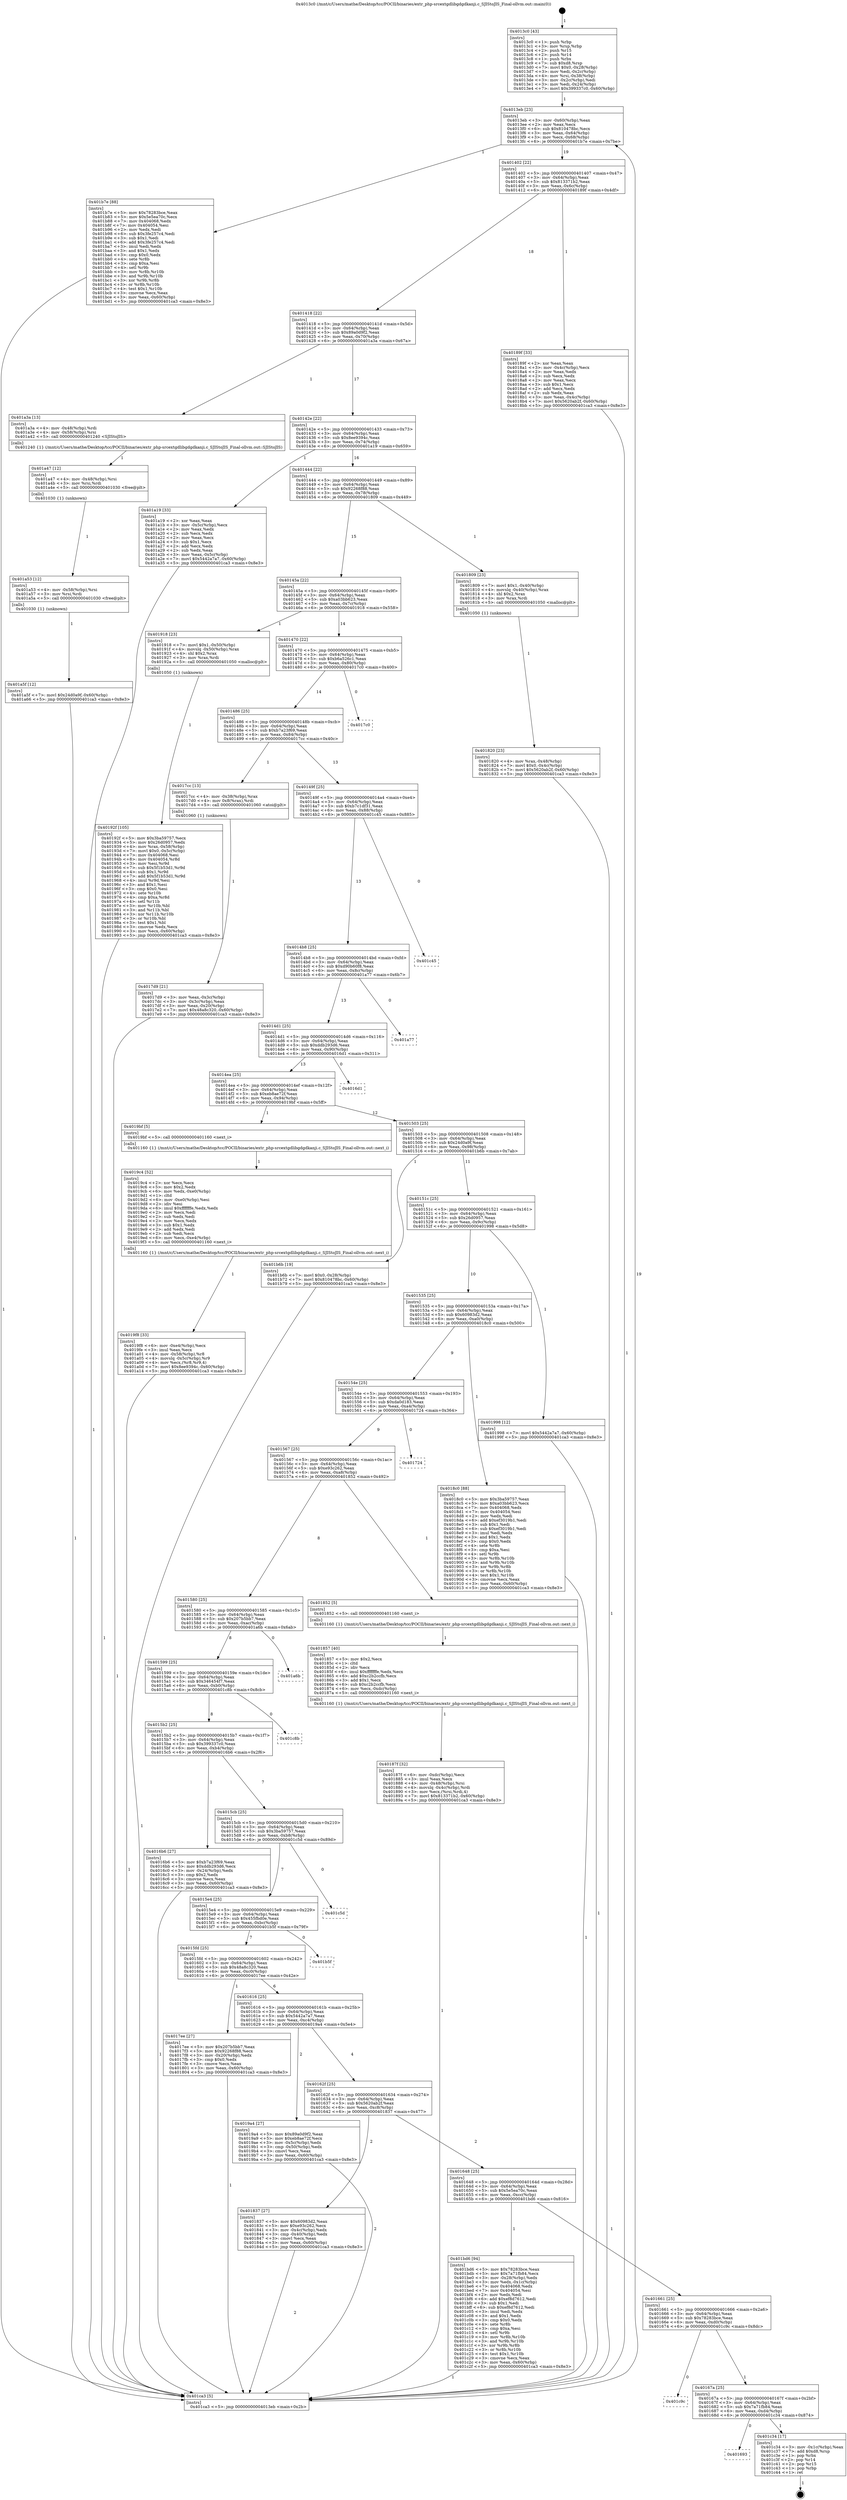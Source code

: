 digraph "0x4013c0" {
  label = "0x4013c0 (/mnt/c/Users/mathe/Desktop/tcc/POCII/binaries/extr_php-srcextgdlibgdgdkanji.c_SJIStoJIS_Final-ollvm.out::main(0))"
  labelloc = "t"
  node[shape=record]

  Entry [label="",width=0.3,height=0.3,shape=circle,fillcolor=black,style=filled]
  "0x4013eb" [label="{
     0x4013eb [23]\l
     | [instrs]\l
     &nbsp;&nbsp;0x4013eb \<+3\>: mov -0x60(%rbp),%eax\l
     &nbsp;&nbsp;0x4013ee \<+2\>: mov %eax,%ecx\l
     &nbsp;&nbsp;0x4013f0 \<+6\>: sub $0x810478bc,%ecx\l
     &nbsp;&nbsp;0x4013f6 \<+3\>: mov %eax,-0x64(%rbp)\l
     &nbsp;&nbsp;0x4013f9 \<+3\>: mov %ecx,-0x68(%rbp)\l
     &nbsp;&nbsp;0x4013fc \<+6\>: je 0000000000401b7e \<main+0x7be\>\l
  }"]
  "0x401b7e" [label="{
     0x401b7e [88]\l
     | [instrs]\l
     &nbsp;&nbsp;0x401b7e \<+5\>: mov $0x78283bce,%eax\l
     &nbsp;&nbsp;0x401b83 \<+5\>: mov $0x5e5ea70c,%ecx\l
     &nbsp;&nbsp;0x401b88 \<+7\>: mov 0x404068,%edx\l
     &nbsp;&nbsp;0x401b8f \<+7\>: mov 0x404054,%esi\l
     &nbsp;&nbsp;0x401b96 \<+2\>: mov %edx,%edi\l
     &nbsp;&nbsp;0x401b98 \<+6\>: sub $0x3fe257c4,%edi\l
     &nbsp;&nbsp;0x401b9e \<+3\>: sub $0x1,%edi\l
     &nbsp;&nbsp;0x401ba1 \<+6\>: add $0x3fe257c4,%edi\l
     &nbsp;&nbsp;0x401ba7 \<+3\>: imul %edi,%edx\l
     &nbsp;&nbsp;0x401baa \<+3\>: and $0x1,%edx\l
     &nbsp;&nbsp;0x401bad \<+3\>: cmp $0x0,%edx\l
     &nbsp;&nbsp;0x401bb0 \<+4\>: sete %r8b\l
     &nbsp;&nbsp;0x401bb4 \<+3\>: cmp $0xa,%esi\l
     &nbsp;&nbsp;0x401bb7 \<+4\>: setl %r9b\l
     &nbsp;&nbsp;0x401bbb \<+3\>: mov %r8b,%r10b\l
     &nbsp;&nbsp;0x401bbe \<+3\>: and %r9b,%r10b\l
     &nbsp;&nbsp;0x401bc1 \<+3\>: xor %r9b,%r8b\l
     &nbsp;&nbsp;0x401bc4 \<+3\>: or %r8b,%r10b\l
     &nbsp;&nbsp;0x401bc7 \<+4\>: test $0x1,%r10b\l
     &nbsp;&nbsp;0x401bcb \<+3\>: cmovne %ecx,%eax\l
     &nbsp;&nbsp;0x401bce \<+3\>: mov %eax,-0x60(%rbp)\l
     &nbsp;&nbsp;0x401bd1 \<+5\>: jmp 0000000000401ca3 \<main+0x8e3\>\l
  }"]
  "0x401402" [label="{
     0x401402 [22]\l
     | [instrs]\l
     &nbsp;&nbsp;0x401402 \<+5\>: jmp 0000000000401407 \<main+0x47\>\l
     &nbsp;&nbsp;0x401407 \<+3\>: mov -0x64(%rbp),%eax\l
     &nbsp;&nbsp;0x40140a \<+5\>: sub $0x813371b2,%eax\l
     &nbsp;&nbsp;0x40140f \<+3\>: mov %eax,-0x6c(%rbp)\l
     &nbsp;&nbsp;0x401412 \<+6\>: je 000000000040189f \<main+0x4df\>\l
  }"]
  Exit [label="",width=0.3,height=0.3,shape=circle,fillcolor=black,style=filled,peripheries=2]
  "0x40189f" [label="{
     0x40189f [33]\l
     | [instrs]\l
     &nbsp;&nbsp;0x40189f \<+2\>: xor %eax,%eax\l
     &nbsp;&nbsp;0x4018a1 \<+3\>: mov -0x4c(%rbp),%ecx\l
     &nbsp;&nbsp;0x4018a4 \<+2\>: mov %eax,%edx\l
     &nbsp;&nbsp;0x4018a6 \<+2\>: sub %ecx,%edx\l
     &nbsp;&nbsp;0x4018a8 \<+2\>: mov %eax,%ecx\l
     &nbsp;&nbsp;0x4018aa \<+3\>: sub $0x1,%ecx\l
     &nbsp;&nbsp;0x4018ad \<+2\>: add %ecx,%edx\l
     &nbsp;&nbsp;0x4018af \<+2\>: sub %edx,%eax\l
     &nbsp;&nbsp;0x4018b1 \<+3\>: mov %eax,-0x4c(%rbp)\l
     &nbsp;&nbsp;0x4018b4 \<+7\>: movl $0x5620ab2f,-0x60(%rbp)\l
     &nbsp;&nbsp;0x4018bb \<+5\>: jmp 0000000000401ca3 \<main+0x8e3\>\l
  }"]
  "0x401418" [label="{
     0x401418 [22]\l
     | [instrs]\l
     &nbsp;&nbsp;0x401418 \<+5\>: jmp 000000000040141d \<main+0x5d\>\l
     &nbsp;&nbsp;0x40141d \<+3\>: mov -0x64(%rbp),%eax\l
     &nbsp;&nbsp;0x401420 \<+5\>: sub $0x89a0d9f2,%eax\l
     &nbsp;&nbsp;0x401425 \<+3\>: mov %eax,-0x70(%rbp)\l
     &nbsp;&nbsp;0x401428 \<+6\>: je 0000000000401a3a \<main+0x67a\>\l
  }"]
  "0x401693" [label="{
     0x401693\l
  }", style=dashed]
  "0x401a3a" [label="{
     0x401a3a [13]\l
     | [instrs]\l
     &nbsp;&nbsp;0x401a3a \<+4\>: mov -0x48(%rbp),%rdi\l
     &nbsp;&nbsp;0x401a3e \<+4\>: mov -0x58(%rbp),%rsi\l
     &nbsp;&nbsp;0x401a42 \<+5\>: call 0000000000401240 \<SJIStoJIS\>\l
     | [calls]\l
     &nbsp;&nbsp;0x401240 \{1\} (/mnt/c/Users/mathe/Desktop/tcc/POCII/binaries/extr_php-srcextgdlibgdgdkanji.c_SJIStoJIS_Final-ollvm.out::SJIStoJIS)\l
  }"]
  "0x40142e" [label="{
     0x40142e [22]\l
     | [instrs]\l
     &nbsp;&nbsp;0x40142e \<+5\>: jmp 0000000000401433 \<main+0x73\>\l
     &nbsp;&nbsp;0x401433 \<+3\>: mov -0x64(%rbp),%eax\l
     &nbsp;&nbsp;0x401436 \<+5\>: sub $0x8ee9394c,%eax\l
     &nbsp;&nbsp;0x40143b \<+3\>: mov %eax,-0x74(%rbp)\l
     &nbsp;&nbsp;0x40143e \<+6\>: je 0000000000401a19 \<main+0x659\>\l
  }"]
  "0x401c34" [label="{
     0x401c34 [17]\l
     | [instrs]\l
     &nbsp;&nbsp;0x401c34 \<+3\>: mov -0x1c(%rbp),%eax\l
     &nbsp;&nbsp;0x401c37 \<+7\>: add $0xd8,%rsp\l
     &nbsp;&nbsp;0x401c3e \<+1\>: pop %rbx\l
     &nbsp;&nbsp;0x401c3f \<+2\>: pop %r14\l
     &nbsp;&nbsp;0x401c41 \<+2\>: pop %r15\l
     &nbsp;&nbsp;0x401c43 \<+1\>: pop %rbp\l
     &nbsp;&nbsp;0x401c44 \<+1\>: ret\l
  }"]
  "0x401a19" [label="{
     0x401a19 [33]\l
     | [instrs]\l
     &nbsp;&nbsp;0x401a19 \<+2\>: xor %eax,%eax\l
     &nbsp;&nbsp;0x401a1b \<+3\>: mov -0x5c(%rbp),%ecx\l
     &nbsp;&nbsp;0x401a1e \<+2\>: mov %eax,%edx\l
     &nbsp;&nbsp;0x401a20 \<+2\>: sub %ecx,%edx\l
     &nbsp;&nbsp;0x401a22 \<+2\>: mov %eax,%ecx\l
     &nbsp;&nbsp;0x401a24 \<+3\>: sub $0x1,%ecx\l
     &nbsp;&nbsp;0x401a27 \<+2\>: add %ecx,%edx\l
     &nbsp;&nbsp;0x401a29 \<+2\>: sub %edx,%eax\l
     &nbsp;&nbsp;0x401a2b \<+3\>: mov %eax,-0x5c(%rbp)\l
     &nbsp;&nbsp;0x401a2e \<+7\>: movl $0x5442a7a7,-0x60(%rbp)\l
     &nbsp;&nbsp;0x401a35 \<+5\>: jmp 0000000000401ca3 \<main+0x8e3\>\l
  }"]
  "0x401444" [label="{
     0x401444 [22]\l
     | [instrs]\l
     &nbsp;&nbsp;0x401444 \<+5\>: jmp 0000000000401449 \<main+0x89\>\l
     &nbsp;&nbsp;0x401449 \<+3\>: mov -0x64(%rbp),%eax\l
     &nbsp;&nbsp;0x40144c \<+5\>: sub $0x92268f88,%eax\l
     &nbsp;&nbsp;0x401451 \<+3\>: mov %eax,-0x78(%rbp)\l
     &nbsp;&nbsp;0x401454 \<+6\>: je 0000000000401809 \<main+0x449\>\l
  }"]
  "0x40167a" [label="{
     0x40167a [25]\l
     | [instrs]\l
     &nbsp;&nbsp;0x40167a \<+5\>: jmp 000000000040167f \<main+0x2bf\>\l
     &nbsp;&nbsp;0x40167f \<+3\>: mov -0x64(%rbp),%eax\l
     &nbsp;&nbsp;0x401682 \<+5\>: sub $0x7a71fb84,%eax\l
     &nbsp;&nbsp;0x401687 \<+6\>: mov %eax,-0xd4(%rbp)\l
     &nbsp;&nbsp;0x40168d \<+6\>: je 0000000000401c34 \<main+0x874\>\l
  }"]
  "0x401809" [label="{
     0x401809 [23]\l
     | [instrs]\l
     &nbsp;&nbsp;0x401809 \<+7\>: movl $0x1,-0x40(%rbp)\l
     &nbsp;&nbsp;0x401810 \<+4\>: movslq -0x40(%rbp),%rax\l
     &nbsp;&nbsp;0x401814 \<+4\>: shl $0x2,%rax\l
     &nbsp;&nbsp;0x401818 \<+3\>: mov %rax,%rdi\l
     &nbsp;&nbsp;0x40181b \<+5\>: call 0000000000401050 \<malloc@plt\>\l
     | [calls]\l
     &nbsp;&nbsp;0x401050 \{1\} (unknown)\l
  }"]
  "0x40145a" [label="{
     0x40145a [22]\l
     | [instrs]\l
     &nbsp;&nbsp;0x40145a \<+5\>: jmp 000000000040145f \<main+0x9f\>\l
     &nbsp;&nbsp;0x40145f \<+3\>: mov -0x64(%rbp),%eax\l
     &nbsp;&nbsp;0x401462 \<+5\>: sub $0xa03bb623,%eax\l
     &nbsp;&nbsp;0x401467 \<+3\>: mov %eax,-0x7c(%rbp)\l
     &nbsp;&nbsp;0x40146a \<+6\>: je 0000000000401918 \<main+0x558\>\l
  }"]
  "0x401c9c" [label="{
     0x401c9c\l
  }", style=dashed]
  "0x401918" [label="{
     0x401918 [23]\l
     | [instrs]\l
     &nbsp;&nbsp;0x401918 \<+7\>: movl $0x1,-0x50(%rbp)\l
     &nbsp;&nbsp;0x40191f \<+4\>: movslq -0x50(%rbp),%rax\l
     &nbsp;&nbsp;0x401923 \<+4\>: shl $0x2,%rax\l
     &nbsp;&nbsp;0x401927 \<+3\>: mov %rax,%rdi\l
     &nbsp;&nbsp;0x40192a \<+5\>: call 0000000000401050 \<malloc@plt\>\l
     | [calls]\l
     &nbsp;&nbsp;0x401050 \{1\} (unknown)\l
  }"]
  "0x401470" [label="{
     0x401470 [22]\l
     | [instrs]\l
     &nbsp;&nbsp;0x401470 \<+5\>: jmp 0000000000401475 \<main+0xb5\>\l
     &nbsp;&nbsp;0x401475 \<+3\>: mov -0x64(%rbp),%eax\l
     &nbsp;&nbsp;0x401478 \<+5\>: sub $0xb6a526c1,%eax\l
     &nbsp;&nbsp;0x40147d \<+3\>: mov %eax,-0x80(%rbp)\l
     &nbsp;&nbsp;0x401480 \<+6\>: je 00000000004017c0 \<main+0x400\>\l
  }"]
  "0x401661" [label="{
     0x401661 [25]\l
     | [instrs]\l
     &nbsp;&nbsp;0x401661 \<+5\>: jmp 0000000000401666 \<main+0x2a6\>\l
     &nbsp;&nbsp;0x401666 \<+3\>: mov -0x64(%rbp),%eax\l
     &nbsp;&nbsp;0x401669 \<+5\>: sub $0x78283bce,%eax\l
     &nbsp;&nbsp;0x40166e \<+6\>: mov %eax,-0xd0(%rbp)\l
     &nbsp;&nbsp;0x401674 \<+6\>: je 0000000000401c9c \<main+0x8dc\>\l
  }"]
  "0x4017c0" [label="{
     0x4017c0\l
  }", style=dashed]
  "0x401486" [label="{
     0x401486 [25]\l
     | [instrs]\l
     &nbsp;&nbsp;0x401486 \<+5\>: jmp 000000000040148b \<main+0xcb\>\l
     &nbsp;&nbsp;0x40148b \<+3\>: mov -0x64(%rbp),%eax\l
     &nbsp;&nbsp;0x40148e \<+5\>: sub $0xb7a23f69,%eax\l
     &nbsp;&nbsp;0x401493 \<+6\>: mov %eax,-0x84(%rbp)\l
     &nbsp;&nbsp;0x401499 \<+6\>: je 00000000004017cc \<main+0x40c\>\l
  }"]
  "0x401bd6" [label="{
     0x401bd6 [94]\l
     | [instrs]\l
     &nbsp;&nbsp;0x401bd6 \<+5\>: mov $0x78283bce,%eax\l
     &nbsp;&nbsp;0x401bdb \<+5\>: mov $0x7a71fb84,%ecx\l
     &nbsp;&nbsp;0x401be0 \<+3\>: mov -0x28(%rbp),%edx\l
     &nbsp;&nbsp;0x401be3 \<+3\>: mov %edx,-0x1c(%rbp)\l
     &nbsp;&nbsp;0x401be6 \<+7\>: mov 0x404068,%edx\l
     &nbsp;&nbsp;0x401bed \<+7\>: mov 0x404054,%esi\l
     &nbsp;&nbsp;0x401bf4 \<+2\>: mov %edx,%edi\l
     &nbsp;&nbsp;0x401bf6 \<+6\>: add $0xef8d7612,%edi\l
     &nbsp;&nbsp;0x401bfc \<+3\>: sub $0x1,%edi\l
     &nbsp;&nbsp;0x401bff \<+6\>: sub $0xef8d7612,%edi\l
     &nbsp;&nbsp;0x401c05 \<+3\>: imul %edi,%edx\l
     &nbsp;&nbsp;0x401c08 \<+3\>: and $0x1,%edx\l
     &nbsp;&nbsp;0x401c0b \<+3\>: cmp $0x0,%edx\l
     &nbsp;&nbsp;0x401c0e \<+4\>: sete %r8b\l
     &nbsp;&nbsp;0x401c12 \<+3\>: cmp $0xa,%esi\l
     &nbsp;&nbsp;0x401c15 \<+4\>: setl %r9b\l
     &nbsp;&nbsp;0x401c19 \<+3\>: mov %r8b,%r10b\l
     &nbsp;&nbsp;0x401c1c \<+3\>: and %r9b,%r10b\l
     &nbsp;&nbsp;0x401c1f \<+3\>: xor %r9b,%r8b\l
     &nbsp;&nbsp;0x401c22 \<+3\>: or %r8b,%r10b\l
     &nbsp;&nbsp;0x401c25 \<+4\>: test $0x1,%r10b\l
     &nbsp;&nbsp;0x401c29 \<+3\>: cmovne %ecx,%eax\l
     &nbsp;&nbsp;0x401c2c \<+3\>: mov %eax,-0x60(%rbp)\l
     &nbsp;&nbsp;0x401c2f \<+5\>: jmp 0000000000401ca3 \<main+0x8e3\>\l
  }"]
  "0x4017cc" [label="{
     0x4017cc [13]\l
     | [instrs]\l
     &nbsp;&nbsp;0x4017cc \<+4\>: mov -0x38(%rbp),%rax\l
     &nbsp;&nbsp;0x4017d0 \<+4\>: mov 0x8(%rax),%rdi\l
     &nbsp;&nbsp;0x4017d4 \<+5\>: call 0000000000401060 \<atoi@plt\>\l
     | [calls]\l
     &nbsp;&nbsp;0x401060 \{1\} (unknown)\l
  }"]
  "0x40149f" [label="{
     0x40149f [25]\l
     | [instrs]\l
     &nbsp;&nbsp;0x40149f \<+5\>: jmp 00000000004014a4 \<main+0xe4\>\l
     &nbsp;&nbsp;0x4014a4 \<+3\>: mov -0x64(%rbp),%eax\l
     &nbsp;&nbsp;0x4014a7 \<+5\>: sub $0xb7c1df31,%eax\l
     &nbsp;&nbsp;0x4014ac \<+6\>: mov %eax,-0x88(%rbp)\l
     &nbsp;&nbsp;0x4014b2 \<+6\>: je 0000000000401c45 \<main+0x885\>\l
  }"]
  "0x401a5f" [label="{
     0x401a5f [12]\l
     | [instrs]\l
     &nbsp;&nbsp;0x401a5f \<+7\>: movl $0x24d0a9f,-0x60(%rbp)\l
     &nbsp;&nbsp;0x401a66 \<+5\>: jmp 0000000000401ca3 \<main+0x8e3\>\l
  }"]
  "0x401c45" [label="{
     0x401c45\l
  }", style=dashed]
  "0x4014b8" [label="{
     0x4014b8 [25]\l
     | [instrs]\l
     &nbsp;&nbsp;0x4014b8 \<+5\>: jmp 00000000004014bd \<main+0xfd\>\l
     &nbsp;&nbsp;0x4014bd \<+3\>: mov -0x64(%rbp),%eax\l
     &nbsp;&nbsp;0x4014c0 \<+5\>: sub $0xd90b60f8,%eax\l
     &nbsp;&nbsp;0x4014c5 \<+6\>: mov %eax,-0x8c(%rbp)\l
     &nbsp;&nbsp;0x4014cb \<+6\>: je 0000000000401a77 \<main+0x6b7\>\l
  }"]
  "0x401a53" [label="{
     0x401a53 [12]\l
     | [instrs]\l
     &nbsp;&nbsp;0x401a53 \<+4\>: mov -0x58(%rbp),%rsi\l
     &nbsp;&nbsp;0x401a57 \<+3\>: mov %rsi,%rdi\l
     &nbsp;&nbsp;0x401a5a \<+5\>: call 0000000000401030 \<free@plt\>\l
     | [calls]\l
     &nbsp;&nbsp;0x401030 \{1\} (unknown)\l
  }"]
  "0x401a77" [label="{
     0x401a77\l
  }", style=dashed]
  "0x4014d1" [label="{
     0x4014d1 [25]\l
     | [instrs]\l
     &nbsp;&nbsp;0x4014d1 \<+5\>: jmp 00000000004014d6 \<main+0x116\>\l
     &nbsp;&nbsp;0x4014d6 \<+3\>: mov -0x64(%rbp),%eax\l
     &nbsp;&nbsp;0x4014d9 \<+5\>: sub $0xddb293d6,%eax\l
     &nbsp;&nbsp;0x4014de \<+6\>: mov %eax,-0x90(%rbp)\l
     &nbsp;&nbsp;0x4014e4 \<+6\>: je 00000000004016d1 \<main+0x311\>\l
  }"]
  "0x401a47" [label="{
     0x401a47 [12]\l
     | [instrs]\l
     &nbsp;&nbsp;0x401a47 \<+4\>: mov -0x48(%rbp),%rsi\l
     &nbsp;&nbsp;0x401a4b \<+3\>: mov %rsi,%rdi\l
     &nbsp;&nbsp;0x401a4e \<+5\>: call 0000000000401030 \<free@plt\>\l
     | [calls]\l
     &nbsp;&nbsp;0x401030 \{1\} (unknown)\l
  }"]
  "0x4016d1" [label="{
     0x4016d1\l
  }", style=dashed]
  "0x4014ea" [label="{
     0x4014ea [25]\l
     | [instrs]\l
     &nbsp;&nbsp;0x4014ea \<+5\>: jmp 00000000004014ef \<main+0x12f\>\l
     &nbsp;&nbsp;0x4014ef \<+3\>: mov -0x64(%rbp),%eax\l
     &nbsp;&nbsp;0x4014f2 \<+5\>: sub $0xeb8ae72f,%eax\l
     &nbsp;&nbsp;0x4014f7 \<+6\>: mov %eax,-0x94(%rbp)\l
     &nbsp;&nbsp;0x4014fd \<+6\>: je 00000000004019bf \<main+0x5ff\>\l
  }"]
  "0x4019f8" [label="{
     0x4019f8 [33]\l
     | [instrs]\l
     &nbsp;&nbsp;0x4019f8 \<+6\>: mov -0xe4(%rbp),%ecx\l
     &nbsp;&nbsp;0x4019fe \<+3\>: imul %eax,%ecx\l
     &nbsp;&nbsp;0x401a01 \<+4\>: mov -0x58(%rbp),%r8\l
     &nbsp;&nbsp;0x401a05 \<+4\>: movslq -0x5c(%rbp),%r9\l
     &nbsp;&nbsp;0x401a09 \<+4\>: mov %ecx,(%r8,%r9,4)\l
     &nbsp;&nbsp;0x401a0d \<+7\>: movl $0x8ee9394c,-0x60(%rbp)\l
     &nbsp;&nbsp;0x401a14 \<+5\>: jmp 0000000000401ca3 \<main+0x8e3\>\l
  }"]
  "0x4019bf" [label="{
     0x4019bf [5]\l
     | [instrs]\l
     &nbsp;&nbsp;0x4019bf \<+5\>: call 0000000000401160 \<next_i\>\l
     | [calls]\l
     &nbsp;&nbsp;0x401160 \{1\} (/mnt/c/Users/mathe/Desktop/tcc/POCII/binaries/extr_php-srcextgdlibgdgdkanji.c_SJIStoJIS_Final-ollvm.out::next_i)\l
  }"]
  "0x401503" [label="{
     0x401503 [25]\l
     | [instrs]\l
     &nbsp;&nbsp;0x401503 \<+5\>: jmp 0000000000401508 \<main+0x148\>\l
     &nbsp;&nbsp;0x401508 \<+3\>: mov -0x64(%rbp),%eax\l
     &nbsp;&nbsp;0x40150b \<+5\>: sub $0x24d0a9f,%eax\l
     &nbsp;&nbsp;0x401510 \<+6\>: mov %eax,-0x98(%rbp)\l
     &nbsp;&nbsp;0x401516 \<+6\>: je 0000000000401b6b \<main+0x7ab\>\l
  }"]
  "0x4019c4" [label="{
     0x4019c4 [52]\l
     | [instrs]\l
     &nbsp;&nbsp;0x4019c4 \<+2\>: xor %ecx,%ecx\l
     &nbsp;&nbsp;0x4019c6 \<+5\>: mov $0x2,%edx\l
     &nbsp;&nbsp;0x4019cb \<+6\>: mov %edx,-0xe0(%rbp)\l
     &nbsp;&nbsp;0x4019d1 \<+1\>: cltd\l
     &nbsp;&nbsp;0x4019d2 \<+6\>: mov -0xe0(%rbp),%esi\l
     &nbsp;&nbsp;0x4019d8 \<+2\>: idiv %esi\l
     &nbsp;&nbsp;0x4019da \<+6\>: imul $0xfffffffe,%edx,%edx\l
     &nbsp;&nbsp;0x4019e0 \<+2\>: mov %ecx,%edi\l
     &nbsp;&nbsp;0x4019e2 \<+2\>: sub %edx,%edi\l
     &nbsp;&nbsp;0x4019e4 \<+2\>: mov %ecx,%edx\l
     &nbsp;&nbsp;0x4019e6 \<+3\>: sub $0x1,%edx\l
     &nbsp;&nbsp;0x4019e9 \<+2\>: add %edx,%edi\l
     &nbsp;&nbsp;0x4019eb \<+2\>: sub %edi,%ecx\l
     &nbsp;&nbsp;0x4019ed \<+6\>: mov %ecx,-0xe4(%rbp)\l
     &nbsp;&nbsp;0x4019f3 \<+5\>: call 0000000000401160 \<next_i\>\l
     | [calls]\l
     &nbsp;&nbsp;0x401160 \{1\} (/mnt/c/Users/mathe/Desktop/tcc/POCII/binaries/extr_php-srcextgdlibgdgdkanji.c_SJIStoJIS_Final-ollvm.out::next_i)\l
  }"]
  "0x401b6b" [label="{
     0x401b6b [19]\l
     | [instrs]\l
     &nbsp;&nbsp;0x401b6b \<+7\>: movl $0x0,-0x28(%rbp)\l
     &nbsp;&nbsp;0x401b72 \<+7\>: movl $0x810478bc,-0x60(%rbp)\l
     &nbsp;&nbsp;0x401b79 \<+5\>: jmp 0000000000401ca3 \<main+0x8e3\>\l
  }"]
  "0x40151c" [label="{
     0x40151c [25]\l
     | [instrs]\l
     &nbsp;&nbsp;0x40151c \<+5\>: jmp 0000000000401521 \<main+0x161\>\l
     &nbsp;&nbsp;0x401521 \<+3\>: mov -0x64(%rbp),%eax\l
     &nbsp;&nbsp;0x401524 \<+5\>: sub $0x26d0957,%eax\l
     &nbsp;&nbsp;0x401529 \<+6\>: mov %eax,-0x9c(%rbp)\l
     &nbsp;&nbsp;0x40152f \<+6\>: je 0000000000401998 \<main+0x5d8\>\l
  }"]
  "0x40192f" [label="{
     0x40192f [105]\l
     | [instrs]\l
     &nbsp;&nbsp;0x40192f \<+5\>: mov $0x3ba59757,%ecx\l
     &nbsp;&nbsp;0x401934 \<+5\>: mov $0x26d0957,%edx\l
     &nbsp;&nbsp;0x401939 \<+4\>: mov %rax,-0x58(%rbp)\l
     &nbsp;&nbsp;0x40193d \<+7\>: movl $0x0,-0x5c(%rbp)\l
     &nbsp;&nbsp;0x401944 \<+7\>: mov 0x404068,%esi\l
     &nbsp;&nbsp;0x40194b \<+8\>: mov 0x404054,%r8d\l
     &nbsp;&nbsp;0x401953 \<+3\>: mov %esi,%r9d\l
     &nbsp;&nbsp;0x401956 \<+7\>: sub $0x5f1b53d1,%r9d\l
     &nbsp;&nbsp;0x40195d \<+4\>: sub $0x1,%r9d\l
     &nbsp;&nbsp;0x401961 \<+7\>: add $0x5f1b53d1,%r9d\l
     &nbsp;&nbsp;0x401968 \<+4\>: imul %r9d,%esi\l
     &nbsp;&nbsp;0x40196c \<+3\>: and $0x1,%esi\l
     &nbsp;&nbsp;0x40196f \<+3\>: cmp $0x0,%esi\l
     &nbsp;&nbsp;0x401972 \<+4\>: sete %r10b\l
     &nbsp;&nbsp;0x401976 \<+4\>: cmp $0xa,%r8d\l
     &nbsp;&nbsp;0x40197a \<+4\>: setl %r11b\l
     &nbsp;&nbsp;0x40197e \<+3\>: mov %r10b,%bl\l
     &nbsp;&nbsp;0x401981 \<+3\>: and %r11b,%bl\l
     &nbsp;&nbsp;0x401984 \<+3\>: xor %r11b,%r10b\l
     &nbsp;&nbsp;0x401987 \<+3\>: or %r10b,%bl\l
     &nbsp;&nbsp;0x40198a \<+3\>: test $0x1,%bl\l
     &nbsp;&nbsp;0x40198d \<+3\>: cmovne %edx,%ecx\l
     &nbsp;&nbsp;0x401990 \<+3\>: mov %ecx,-0x60(%rbp)\l
     &nbsp;&nbsp;0x401993 \<+5\>: jmp 0000000000401ca3 \<main+0x8e3\>\l
  }"]
  "0x401998" [label="{
     0x401998 [12]\l
     | [instrs]\l
     &nbsp;&nbsp;0x401998 \<+7\>: movl $0x5442a7a7,-0x60(%rbp)\l
     &nbsp;&nbsp;0x40199f \<+5\>: jmp 0000000000401ca3 \<main+0x8e3\>\l
  }"]
  "0x401535" [label="{
     0x401535 [25]\l
     | [instrs]\l
     &nbsp;&nbsp;0x401535 \<+5\>: jmp 000000000040153a \<main+0x17a\>\l
     &nbsp;&nbsp;0x40153a \<+3\>: mov -0x64(%rbp),%eax\l
     &nbsp;&nbsp;0x40153d \<+5\>: sub $0x60983d2,%eax\l
     &nbsp;&nbsp;0x401542 \<+6\>: mov %eax,-0xa0(%rbp)\l
     &nbsp;&nbsp;0x401548 \<+6\>: je 00000000004018c0 \<main+0x500\>\l
  }"]
  "0x40187f" [label="{
     0x40187f [32]\l
     | [instrs]\l
     &nbsp;&nbsp;0x40187f \<+6\>: mov -0xdc(%rbp),%ecx\l
     &nbsp;&nbsp;0x401885 \<+3\>: imul %eax,%ecx\l
     &nbsp;&nbsp;0x401888 \<+4\>: mov -0x48(%rbp),%rsi\l
     &nbsp;&nbsp;0x40188c \<+4\>: movslq -0x4c(%rbp),%rdi\l
     &nbsp;&nbsp;0x401890 \<+3\>: mov %ecx,(%rsi,%rdi,4)\l
     &nbsp;&nbsp;0x401893 \<+7\>: movl $0x813371b2,-0x60(%rbp)\l
     &nbsp;&nbsp;0x40189a \<+5\>: jmp 0000000000401ca3 \<main+0x8e3\>\l
  }"]
  "0x4018c0" [label="{
     0x4018c0 [88]\l
     | [instrs]\l
     &nbsp;&nbsp;0x4018c0 \<+5\>: mov $0x3ba59757,%eax\l
     &nbsp;&nbsp;0x4018c5 \<+5\>: mov $0xa03bb623,%ecx\l
     &nbsp;&nbsp;0x4018ca \<+7\>: mov 0x404068,%edx\l
     &nbsp;&nbsp;0x4018d1 \<+7\>: mov 0x404054,%esi\l
     &nbsp;&nbsp;0x4018d8 \<+2\>: mov %edx,%edi\l
     &nbsp;&nbsp;0x4018da \<+6\>: add $0xef3019b1,%edi\l
     &nbsp;&nbsp;0x4018e0 \<+3\>: sub $0x1,%edi\l
     &nbsp;&nbsp;0x4018e3 \<+6\>: sub $0xef3019b1,%edi\l
     &nbsp;&nbsp;0x4018e9 \<+3\>: imul %edi,%edx\l
     &nbsp;&nbsp;0x4018ec \<+3\>: and $0x1,%edx\l
     &nbsp;&nbsp;0x4018ef \<+3\>: cmp $0x0,%edx\l
     &nbsp;&nbsp;0x4018f2 \<+4\>: sete %r8b\l
     &nbsp;&nbsp;0x4018f6 \<+3\>: cmp $0xa,%esi\l
     &nbsp;&nbsp;0x4018f9 \<+4\>: setl %r9b\l
     &nbsp;&nbsp;0x4018fd \<+3\>: mov %r8b,%r10b\l
     &nbsp;&nbsp;0x401900 \<+3\>: and %r9b,%r10b\l
     &nbsp;&nbsp;0x401903 \<+3\>: xor %r9b,%r8b\l
     &nbsp;&nbsp;0x401906 \<+3\>: or %r8b,%r10b\l
     &nbsp;&nbsp;0x401909 \<+4\>: test $0x1,%r10b\l
     &nbsp;&nbsp;0x40190d \<+3\>: cmovne %ecx,%eax\l
     &nbsp;&nbsp;0x401910 \<+3\>: mov %eax,-0x60(%rbp)\l
     &nbsp;&nbsp;0x401913 \<+5\>: jmp 0000000000401ca3 \<main+0x8e3\>\l
  }"]
  "0x40154e" [label="{
     0x40154e [25]\l
     | [instrs]\l
     &nbsp;&nbsp;0x40154e \<+5\>: jmp 0000000000401553 \<main+0x193\>\l
     &nbsp;&nbsp;0x401553 \<+3\>: mov -0x64(%rbp),%eax\l
     &nbsp;&nbsp;0x401556 \<+5\>: sub $0xda0d183,%eax\l
     &nbsp;&nbsp;0x40155b \<+6\>: mov %eax,-0xa4(%rbp)\l
     &nbsp;&nbsp;0x401561 \<+6\>: je 0000000000401724 \<main+0x364\>\l
  }"]
  "0x401857" [label="{
     0x401857 [40]\l
     | [instrs]\l
     &nbsp;&nbsp;0x401857 \<+5\>: mov $0x2,%ecx\l
     &nbsp;&nbsp;0x40185c \<+1\>: cltd\l
     &nbsp;&nbsp;0x40185d \<+2\>: idiv %ecx\l
     &nbsp;&nbsp;0x40185f \<+6\>: imul $0xfffffffe,%edx,%ecx\l
     &nbsp;&nbsp;0x401865 \<+6\>: add $0xc2b2ccfb,%ecx\l
     &nbsp;&nbsp;0x40186b \<+3\>: add $0x1,%ecx\l
     &nbsp;&nbsp;0x40186e \<+6\>: sub $0xc2b2ccfb,%ecx\l
     &nbsp;&nbsp;0x401874 \<+6\>: mov %ecx,-0xdc(%rbp)\l
     &nbsp;&nbsp;0x40187a \<+5\>: call 0000000000401160 \<next_i\>\l
     | [calls]\l
     &nbsp;&nbsp;0x401160 \{1\} (/mnt/c/Users/mathe/Desktop/tcc/POCII/binaries/extr_php-srcextgdlibgdgdkanji.c_SJIStoJIS_Final-ollvm.out::next_i)\l
  }"]
  "0x401724" [label="{
     0x401724\l
  }", style=dashed]
  "0x401567" [label="{
     0x401567 [25]\l
     | [instrs]\l
     &nbsp;&nbsp;0x401567 \<+5\>: jmp 000000000040156c \<main+0x1ac\>\l
     &nbsp;&nbsp;0x40156c \<+3\>: mov -0x64(%rbp),%eax\l
     &nbsp;&nbsp;0x40156f \<+5\>: sub $0xe93c262,%eax\l
     &nbsp;&nbsp;0x401574 \<+6\>: mov %eax,-0xa8(%rbp)\l
     &nbsp;&nbsp;0x40157a \<+6\>: je 0000000000401852 \<main+0x492\>\l
  }"]
  "0x401648" [label="{
     0x401648 [25]\l
     | [instrs]\l
     &nbsp;&nbsp;0x401648 \<+5\>: jmp 000000000040164d \<main+0x28d\>\l
     &nbsp;&nbsp;0x40164d \<+3\>: mov -0x64(%rbp),%eax\l
     &nbsp;&nbsp;0x401650 \<+5\>: sub $0x5e5ea70c,%eax\l
     &nbsp;&nbsp;0x401655 \<+6\>: mov %eax,-0xcc(%rbp)\l
     &nbsp;&nbsp;0x40165b \<+6\>: je 0000000000401bd6 \<main+0x816\>\l
  }"]
  "0x401852" [label="{
     0x401852 [5]\l
     | [instrs]\l
     &nbsp;&nbsp;0x401852 \<+5\>: call 0000000000401160 \<next_i\>\l
     | [calls]\l
     &nbsp;&nbsp;0x401160 \{1\} (/mnt/c/Users/mathe/Desktop/tcc/POCII/binaries/extr_php-srcextgdlibgdgdkanji.c_SJIStoJIS_Final-ollvm.out::next_i)\l
  }"]
  "0x401580" [label="{
     0x401580 [25]\l
     | [instrs]\l
     &nbsp;&nbsp;0x401580 \<+5\>: jmp 0000000000401585 \<main+0x1c5\>\l
     &nbsp;&nbsp;0x401585 \<+3\>: mov -0x64(%rbp),%eax\l
     &nbsp;&nbsp;0x401588 \<+5\>: sub $0x207b5bb7,%eax\l
     &nbsp;&nbsp;0x40158d \<+6\>: mov %eax,-0xac(%rbp)\l
     &nbsp;&nbsp;0x401593 \<+6\>: je 0000000000401a6b \<main+0x6ab\>\l
  }"]
  "0x401837" [label="{
     0x401837 [27]\l
     | [instrs]\l
     &nbsp;&nbsp;0x401837 \<+5\>: mov $0x60983d2,%eax\l
     &nbsp;&nbsp;0x40183c \<+5\>: mov $0xe93c262,%ecx\l
     &nbsp;&nbsp;0x401841 \<+3\>: mov -0x4c(%rbp),%edx\l
     &nbsp;&nbsp;0x401844 \<+3\>: cmp -0x40(%rbp),%edx\l
     &nbsp;&nbsp;0x401847 \<+3\>: cmovl %ecx,%eax\l
     &nbsp;&nbsp;0x40184a \<+3\>: mov %eax,-0x60(%rbp)\l
     &nbsp;&nbsp;0x40184d \<+5\>: jmp 0000000000401ca3 \<main+0x8e3\>\l
  }"]
  "0x401a6b" [label="{
     0x401a6b\l
  }", style=dashed]
  "0x401599" [label="{
     0x401599 [25]\l
     | [instrs]\l
     &nbsp;&nbsp;0x401599 \<+5\>: jmp 000000000040159e \<main+0x1de\>\l
     &nbsp;&nbsp;0x40159e \<+3\>: mov -0x64(%rbp),%eax\l
     &nbsp;&nbsp;0x4015a1 \<+5\>: sub $0x346454f7,%eax\l
     &nbsp;&nbsp;0x4015a6 \<+6\>: mov %eax,-0xb0(%rbp)\l
     &nbsp;&nbsp;0x4015ac \<+6\>: je 0000000000401c8b \<main+0x8cb\>\l
  }"]
  "0x40162f" [label="{
     0x40162f [25]\l
     | [instrs]\l
     &nbsp;&nbsp;0x40162f \<+5\>: jmp 0000000000401634 \<main+0x274\>\l
     &nbsp;&nbsp;0x401634 \<+3\>: mov -0x64(%rbp),%eax\l
     &nbsp;&nbsp;0x401637 \<+5\>: sub $0x5620ab2f,%eax\l
     &nbsp;&nbsp;0x40163c \<+6\>: mov %eax,-0xc8(%rbp)\l
     &nbsp;&nbsp;0x401642 \<+6\>: je 0000000000401837 \<main+0x477\>\l
  }"]
  "0x401c8b" [label="{
     0x401c8b\l
  }", style=dashed]
  "0x4015b2" [label="{
     0x4015b2 [25]\l
     | [instrs]\l
     &nbsp;&nbsp;0x4015b2 \<+5\>: jmp 00000000004015b7 \<main+0x1f7\>\l
     &nbsp;&nbsp;0x4015b7 \<+3\>: mov -0x64(%rbp),%eax\l
     &nbsp;&nbsp;0x4015ba \<+5\>: sub $0x399337c0,%eax\l
     &nbsp;&nbsp;0x4015bf \<+6\>: mov %eax,-0xb4(%rbp)\l
     &nbsp;&nbsp;0x4015c5 \<+6\>: je 00000000004016b6 \<main+0x2f6\>\l
  }"]
  "0x4019a4" [label="{
     0x4019a4 [27]\l
     | [instrs]\l
     &nbsp;&nbsp;0x4019a4 \<+5\>: mov $0x89a0d9f2,%eax\l
     &nbsp;&nbsp;0x4019a9 \<+5\>: mov $0xeb8ae72f,%ecx\l
     &nbsp;&nbsp;0x4019ae \<+3\>: mov -0x5c(%rbp),%edx\l
     &nbsp;&nbsp;0x4019b1 \<+3\>: cmp -0x50(%rbp),%edx\l
     &nbsp;&nbsp;0x4019b4 \<+3\>: cmovl %ecx,%eax\l
     &nbsp;&nbsp;0x4019b7 \<+3\>: mov %eax,-0x60(%rbp)\l
     &nbsp;&nbsp;0x4019ba \<+5\>: jmp 0000000000401ca3 \<main+0x8e3\>\l
  }"]
  "0x4016b6" [label="{
     0x4016b6 [27]\l
     | [instrs]\l
     &nbsp;&nbsp;0x4016b6 \<+5\>: mov $0xb7a23f69,%eax\l
     &nbsp;&nbsp;0x4016bb \<+5\>: mov $0xddb293d6,%ecx\l
     &nbsp;&nbsp;0x4016c0 \<+3\>: mov -0x24(%rbp),%edx\l
     &nbsp;&nbsp;0x4016c3 \<+3\>: cmp $0x2,%edx\l
     &nbsp;&nbsp;0x4016c6 \<+3\>: cmovne %ecx,%eax\l
     &nbsp;&nbsp;0x4016c9 \<+3\>: mov %eax,-0x60(%rbp)\l
     &nbsp;&nbsp;0x4016cc \<+5\>: jmp 0000000000401ca3 \<main+0x8e3\>\l
  }"]
  "0x4015cb" [label="{
     0x4015cb [25]\l
     | [instrs]\l
     &nbsp;&nbsp;0x4015cb \<+5\>: jmp 00000000004015d0 \<main+0x210\>\l
     &nbsp;&nbsp;0x4015d0 \<+3\>: mov -0x64(%rbp),%eax\l
     &nbsp;&nbsp;0x4015d3 \<+5\>: sub $0x3ba59757,%eax\l
     &nbsp;&nbsp;0x4015d8 \<+6\>: mov %eax,-0xb8(%rbp)\l
     &nbsp;&nbsp;0x4015de \<+6\>: je 0000000000401c5d \<main+0x89d\>\l
  }"]
  "0x401ca3" [label="{
     0x401ca3 [5]\l
     | [instrs]\l
     &nbsp;&nbsp;0x401ca3 \<+5\>: jmp 00000000004013eb \<main+0x2b\>\l
  }"]
  "0x4013c0" [label="{
     0x4013c0 [43]\l
     | [instrs]\l
     &nbsp;&nbsp;0x4013c0 \<+1\>: push %rbp\l
     &nbsp;&nbsp;0x4013c1 \<+3\>: mov %rsp,%rbp\l
     &nbsp;&nbsp;0x4013c4 \<+2\>: push %r15\l
     &nbsp;&nbsp;0x4013c6 \<+2\>: push %r14\l
     &nbsp;&nbsp;0x4013c8 \<+1\>: push %rbx\l
     &nbsp;&nbsp;0x4013c9 \<+7\>: sub $0xd8,%rsp\l
     &nbsp;&nbsp;0x4013d0 \<+7\>: movl $0x0,-0x28(%rbp)\l
     &nbsp;&nbsp;0x4013d7 \<+3\>: mov %edi,-0x2c(%rbp)\l
     &nbsp;&nbsp;0x4013da \<+4\>: mov %rsi,-0x38(%rbp)\l
     &nbsp;&nbsp;0x4013de \<+3\>: mov -0x2c(%rbp),%edi\l
     &nbsp;&nbsp;0x4013e1 \<+3\>: mov %edi,-0x24(%rbp)\l
     &nbsp;&nbsp;0x4013e4 \<+7\>: movl $0x399337c0,-0x60(%rbp)\l
  }"]
  "0x4017d9" [label="{
     0x4017d9 [21]\l
     | [instrs]\l
     &nbsp;&nbsp;0x4017d9 \<+3\>: mov %eax,-0x3c(%rbp)\l
     &nbsp;&nbsp;0x4017dc \<+3\>: mov -0x3c(%rbp),%eax\l
     &nbsp;&nbsp;0x4017df \<+3\>: mov %eax,-0x20(%rbp)\l
     &nbsp;&nbsp;0x4017e2 \<+7\>: movl $0x48a8c320,-0x60(%rbp)\l
     &nbsp;&nbsp;0x4017e9 \<+5\>: jmp 0000000000401ca3 \<main+0x8e3\>\l
  }"]
  "0x401820" [label="{
     0x401820 [23]\l
     | [instrs]\l
     &nbsp;&nbsp;0x401820 \<+4\>: mov %rax,-0x48(%rbp)\l
     &nbsp;&nbsp;0x401824 \<+7\>: movl $0x0,-0x4c(%rbp)\l
     &nbsp;&nbsp;0x40182b \<+7\>: movl $0x5620ab2f,-0x60(%rbp)\l
     &nbsp;&nbsp;0x401832 \<+5\>: jmp 0000000000401ca3 \<main+0x8e3\>\l
  }"]
  "0x401c5d" [label="{
     0x401c5d\l
  }", style=dashed]
  "0x4015e4" [label="{
     0x4015e4 [25]\l
     | [instrs]\l
     &nbsp;&nbsp;0x4015e4 \<+5\>: jmp 00000000004015e9 \<main+0x229\>\l
     &nbsp;&nbsp;0x4015e9 \<+3\>: mov -0x64(%rbp),%eax\l
     &nbsp;&nbsp;0x4015ec \<+5\>: sub $0x455fbd0e,%eax\l
     &nbsp;&nbsp;0x4015f1 \<+6\>: mov %eax,-0xbc(%rbp)\l
     &nbsp;&nbsp;0x4015f7 \<+6\>: je 0000000000401b5f \<main+0x79f\>\l
  }"]
  "0x401616" [label="{
     0x401616 [25]\l
     | [instrs]\l
     &nbsp;&nbsp;0x401616 \<+5\>: jmp 000000000040161b \<main+0x25b\>\l
     &nbsp;&nbsp;0x40161b \<+3\>: mov -0x64(%rbp),%eax\l
     &nbsp;&nbsp;0x40161e \<+5\>: sub $0x5442a7a7,%eax\l
     &nbsp;&nbsp;0x401623 \<+6\>: mov %eax,-0xc4(%rbp)\l
     &nbsp;&nbsp;0x401629 \<+6\>: je 00000000004019a4 \<main+0x5e4\>\l
  }"]
  "0x401b5f" [label="{
     0x401b5f\l
  }", style=dashed]
  "0x4015fd" [label="{
     0x4015fd [25]\l
     | [instrs]\l
     &nbsp;&nbsp;0x4015fd \<+5\>: jmp 0000000000401602 \<main+0x242\>\l
     &nbsp;&nbsp;0x401602 \<+3\>: mov -0x64(%rbp),%eax\l
     &nbsp;&nbsp;0x401605 \<+5\>: sub $0x48a8c320,%eax\l
     &nbsp;&nbsp;0x40160a \<+6\>: mov %eax,-0xc0(%rbp)\l
     &nbsp;&nbsp;0x401610 \<+6\>: je 00000000004017ee \<main+0x42e\>\l
  }"]
  "0x4017ee" [label="{
     0x4017ee [27]\l
     | [instrs]\l
     &nbsp;&nbsp;0x4017ee \<+5\>: mov $0x207b5bb7,%eax\l
     &nbsp;&nbsp;0x4017f3 \<+5\>: mov $0x92268f88,%ecx\l
     &nbsp;&nbsp;0x4017f8 \<+3\>: mov -0x20(%rbp),%edx\l
     &nbsp;&nbsp;0x4017fb \<+3\>: cmp $0x0,%edx\l
     &nbsp;&nbsp;0x4017fe \<+3\>: cmove %ecx,%eax\l
     &nbsp;&nbsp;0x401801 \<+3\>: mov %eax,-0x60(%rbp)\l
     &nbsp;&nbsp;0x401804 \<+5\>: jmp 0000000000401ca3 \<main+0x8e3\>\l
  }"]
  Entry -> "0x4013c0" [label=" 1"]
  "0x4013eb" -> "0x401b7e" [label=" 1"]
  "0x4013eb" -> "0x401402" [label=" 19"]
  "0x401c34" -> Exit [label=" 1"]
  "0x401402" -> "0x40189f" [label=" 1"]
  "0x401402" -> "0x401418" [label=" 18"]
  "0x40167a" -> "0x401693" [label=" 0"]
  "0x401418" -> "0x401a3a" [label=" 1"]
  "0x401418" -> "0x40142e" [label=" 17"]
  "0x40167a" -> "0x401c34" [label=" 1"]
  "0x40142e" -> "0x401a19" [label=" 1"]
  "0x40142e" -> "0x401444" [label=" 16"]
  "0x401661" -> "0x40167a" [label=" 1"]
  "0x401444" -> "0x401809" [label=" 1"]
  "0x401444" -> "0x40145a" [label=" 15"]
  "0x401661" -> "0x401c9c" [label=" 0"]
  "0x40145a" -> "0x401918" [label=" 1"]
  "0x40145a" -> "0x401470" [label=" 14"]
  "0x401bd6" -> "0x401ca3" [label=" 1"]
  "0x401470" -> "0x4017c0" [label=" 0"]
  "0x401470" -> "0x401486" [label=" 14"]
  "0x401648" -> "0x401661" [label=" 1"]
  "0x401486" -> "0x4017cc" [label=" 1"]
  "0x401486" -> "0x40149f" [label=" 13"]
  "0x401648" -> "0x401bd6" [label=" 1"]
  "0x40149f" -> "0x401c45" [label=" 0"]
  "0x40149f" -> "0x4014b8" [label=" 13"]
  "0x401b7e" -> "0x401ca3" [label=" 1"]
  "0x4014b8" -> "0x401a77" [label=" 0"]
  "0x4014b8" -> "0x4014d1" [label=" 13"]
  "0x401b6b" -> "0x401ca3" [label=" 1"]
  "0x4014d1" -> "0x4016d1" [label=" 0"]
  "0x4014d1" -> "0x4014ea" [label=" 13"]
  "0x401a5f" -> "0x401ca3" [label=" 1"]
  "0x4014ea" -> "0x4019bf" [label=" 1"]
  "0x4014ea" -> "0x401503" [label=" 12"]
  "0x401a53" -> "0x401a5f" [label=" 1"]
  "0x401503" -> "0x401b6b" [label=" 1"]
  "0x401503" -> "0x40151c" [label=" 11"]
  "0x401a47" -> "0x401a53" [label=" 1"]
  "0x40151c" -> "0x401998" [label=" 1"]
  "0x40151c" -> "0x401535" [label=" 10"]
  "0x401a3a" -> "0x401a47" [label=" 1"]
  "0x401535" -> "0x4018c0" [label=" 1"]
  "0x401535" -> "0x40154e" [label=" 9"]
  "0x401a19" -> "0x401ca3" [label=" 1"]
  "0x40154e" -> "0x401724" [label=" 0"]
  "0x40154e" -> "0x401567" [label=" 9"]
  "0x4019f8" -> "0x401ca3" [label=" 1"]
  "0x401567" -> "0x401852" [label=" 1"]
  "0x401567" -> "0x401580" [label=" 8"]
  "0x4019c4" -> "0x4019f8" [label=" 1"]
  "0x401580" -> "0x401a6b" [label=" 0"]
  "0x401580" -> "0x401599" [label=" 8"]
  "0x4019bf" -> "0x4019c4" [label=" 1"]
  "0x401599" -> "0x401c8b" [label=" 0"]
  "0x401599" -> "0x4015b2" [label=" 8"]
  "0x401998" -> "0x401ca3" [label=" 1"]
  "0x4015b2" -> "0x4016b6" [label=" 1"]
  "0x4015b2" -> "0x4015cb" [label=" 7"]
  "0x4016b6" -> "0x401ca3" [label=" 1"]
  "0x4013c0" -> "0x4013eb" [label=" 1"]
  "0x401ca3" -> "0x4013eb" [label=" 19"]
  "0x4017cc" -> "0x4017d9" [label=" 1"]
  "0x4017d9" -> "0x401ca3" [label=" 1"]
  "0x40192f" -> "0x401ca3" [label=" 1"]
  "0x4015cb" -> "0x401c5d" [label=" 0"]
  "0x4015cb" -> "0x4015e4" [label=" 7"]
  "0x4018c0" -> "0x401ca3" [label=" 1"]
  "0x4015e4" -> "0x401b5f" [label=" 0"]
  "0x4015e4" -> "0x4015fd" [label=" 7"]
  "0x40189f" -> "0x401ca3" [label=" 1"]
  "0x4015fd" -> "0x4017ee" [label=" 1"]
  "0x4015fd" -> "0x401616" [label=" 6"]
  "0x4017ee" -> "0x401ca3" [label=" 1"]
  "0x401809" -> "0x401820" [label=" 1"]
  "0x401820" -> "0x401ca3" [label=" 1"]
  "0x401918" -> "0x40192f" [label=" 1"]
  "0x401616" -> "0x4019a4" [label=" 2"]
  "0x401616" -> "0x40162f" [label=" 4"]
  "0x4019a4" -> "0x401ca3" [label=" 2"]
  "0x40162f" -> "0x401837" [label=" 2"]
  "0x40162f" -> "0x401648" [label=" 2"]
  "0x401837" -> "0x401ca3" [label=" 2"]
  "0x401852" -> "0x401857" [label=" 1"]
  "0x401857" -> "0x40187f" [label=" 1"]
  "0x40187f" -> "0x401ca3" [label=" 1"]
}
